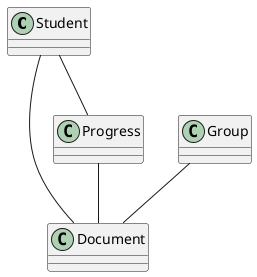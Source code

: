 @startuml
Class Student {
}
Class Document {
}
Class Progress{

}
Class Group {

}
Student -- Progress
Group -- Document
Progress -- Document
Student -- Document
@enduml